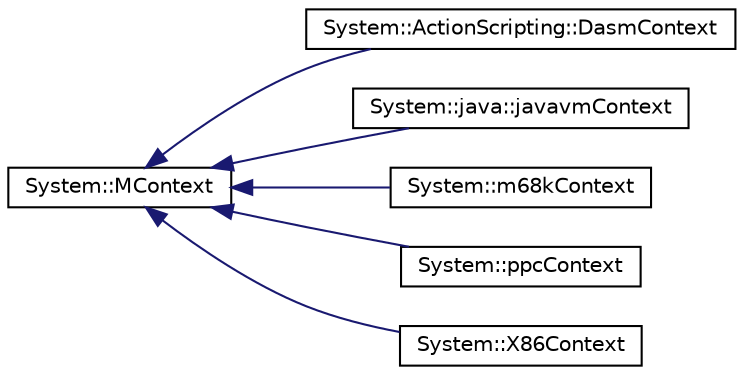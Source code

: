 digraph G
{
  edge [fontname="Helvetica",fontsize="10",labelfontname="Helvetica",labelfontsize="10"];
  node [fontname="Helvetica",fontsize="10",shape=record];
  rankdir="LR";
  Node1 [label="System::MContext",height=0.2,width=0.4,color="black", fillcolor="white", style="filled",URL="$class_system_1_1_m_context.html"];
  Node1 -> Node2 [dir="back",color="midnightblue",fontsize="10",style="solid",fontname="Helvetica"];
  Node2 [label="System::ActionScripting::DasmContext",height=0.2,width=0.4,color="black", fillcolor="white", style="filled",URL="$class_system_1_1_action_scripting_1_1_dasm_context.html"];
  Node1 -> Node3 [dir="back",color="midnightblue",fontsize="10",style="solid",fontname="Helvetica"];
  Node3 [label="System::java::javavmContext",height=0.2,width=0.4,color="black", fillcolor="white", style="filled",URL="$class_system_1_1java_1_1javavm_context.html"];
  Node1 -> Node4 [dir="back",color="midnightblue",fontsize="10",style="solid",fontname="Helvetica"];
  Node4 [label="System::m68kContext",height=0.2,width=0.4,color="black", fillcolor="white", style="filled",URL="$class_system_1_1m68k_context.html"];
  Node1 -> Node5 [dir="back",color="midnightblue",fontsize="10",style="solid",fontname="Helvetica"];
  Node5 [label="System::ppcContext",height=0.2,width=0.4,color="black", fillcolor="white", style="filled",URL="$class_system_1_1ppc_context.html"];
  Node1 -> Node6 [dir="back",color="midnightblue",fontsize="10",style="solid",fontname="Helvetica"];
  Node6 [label="System::X86Context",height=0.2,width=0.4,color="black", fillcolor="white", style="filled",URL="$class_system_1_1_x86_context.html"];
}

